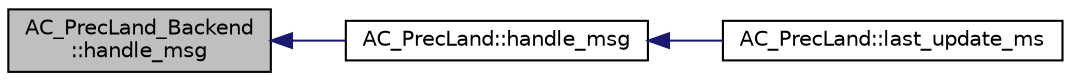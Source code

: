 digraph "AC_PrecLand_Backend::handle_msg"
{
 // INTERACTIVE_SVG=YES
  edge [fontname="Helvetica",fontsize="10",labelfontname="Helvetica",labelfontsize="10"];
  node [fontname="Helvetica",fontsize="10",shape=record];
  rankdir="LR";
  Node1 [label="AC_PrecLand_Backend\l::handle_msg",height=0.2,width=0.4,color="black", fillcolor="grey75", style="filled", fontcolor="black"];
  Node1 -> Node2 [dir="back",color="midnightblue",fontsize="10",style="solid",fontname="Helvetica"];
  Node2 [label="AC_PrecLand::handle_msg",height=0.2,width=0.4,color="black", fillcolor="white", style="filled",URL="$classAC__PrecLand.html#ad6effb3006e38f01113244b1c8536273"];
  Node2 -> Node3 [dir="back",color="midnightblue",fontsize="10",style="solid",fontname="Helvetica"];
  Node3 [label="AC_PrecLand::last_update_ms",height=0.2,width=0.4,color="black", fillcolor="white", style="filled",URL="$classAC__PrecLand.html#a2800c69257499ca69882022173d2b3f1"];
}
